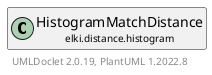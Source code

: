 @startuml
    remove .*\.(Instance|Par|Parameterizer|Factory)$
    set namespaceSeparator none
    hide empty fields
    hide empty methods

    class "<size:14>HistogramMatchDistance.Par\n<size:10>elki.distance.histogram" as elki.distance.histogram.HistogramMatchDistance.Par [[HistogramMatchDistance.Par.html]] {
        +make(): HistogramMatchDistance
    }

    interface "<size:14>Parameterizer\n<size:10>elki.utilities.optionhandling" as elki.utilities.optionhandling.Parameterizer [[../../utilities/optionhandling/Parameterizer.html]] {
        {abstract} +make(): Object
    }
    class "<size:14>HistogramMatchDistance\n<size:10>elki.distance.histogram" as elki.distance.histogram.HistogramMatchDistance [[HistogramMatchDistance.html]]

    elki.utilities.optionhandling.Parameterizer <|.. elki.distance.histogram.HistogramMatchDistance.Par
    elki.distance.histogram.HistogramMatchDistance +-- elki.distance.histogram.HistogramMatchDistance.Par

    center footer UMLDoclet 2.0.19, PlantUML 1.2022.8
@enduml
